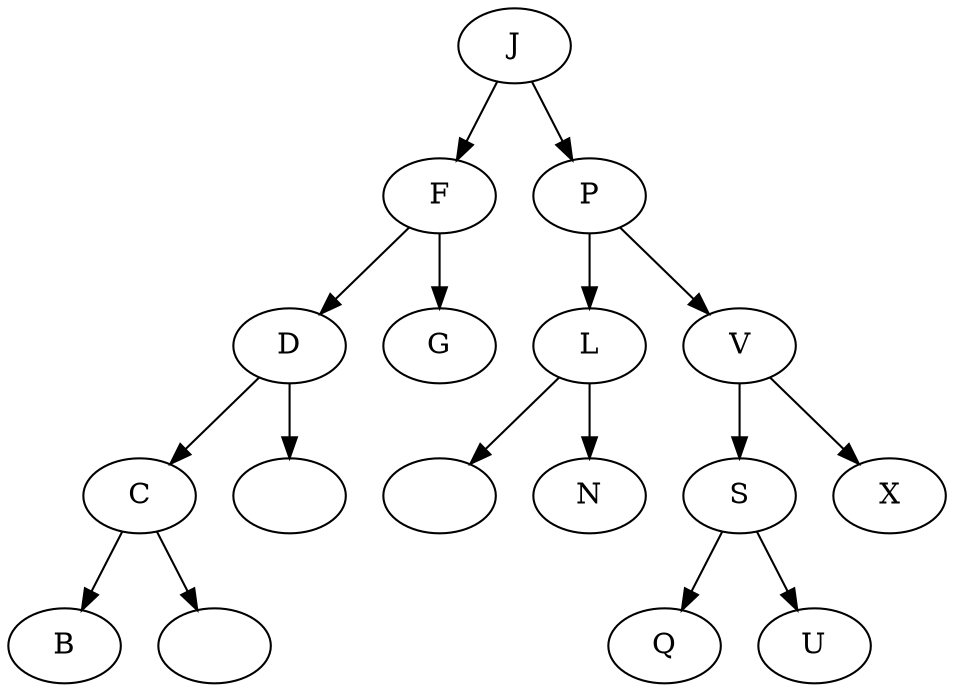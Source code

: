 digraph G {
	"J" -> "F";
	"J" -> "P";

	"F" -> "D";
	"F" -> "G";

	"D" -> "C";
	node1 [label=""];
	"D" -> "node1";

	"C" -> "B";
	node2 [label=""];
	"C" -> "node2";

	"P" -> "L";
	"P" -> "V";

	node3 [label=""];
	"L" -> "node3";
	"L" -> "N";

	"V" -> "S";
	"V" -> "X";

	"S" -> "Q";
	"S" -> "U";

}

